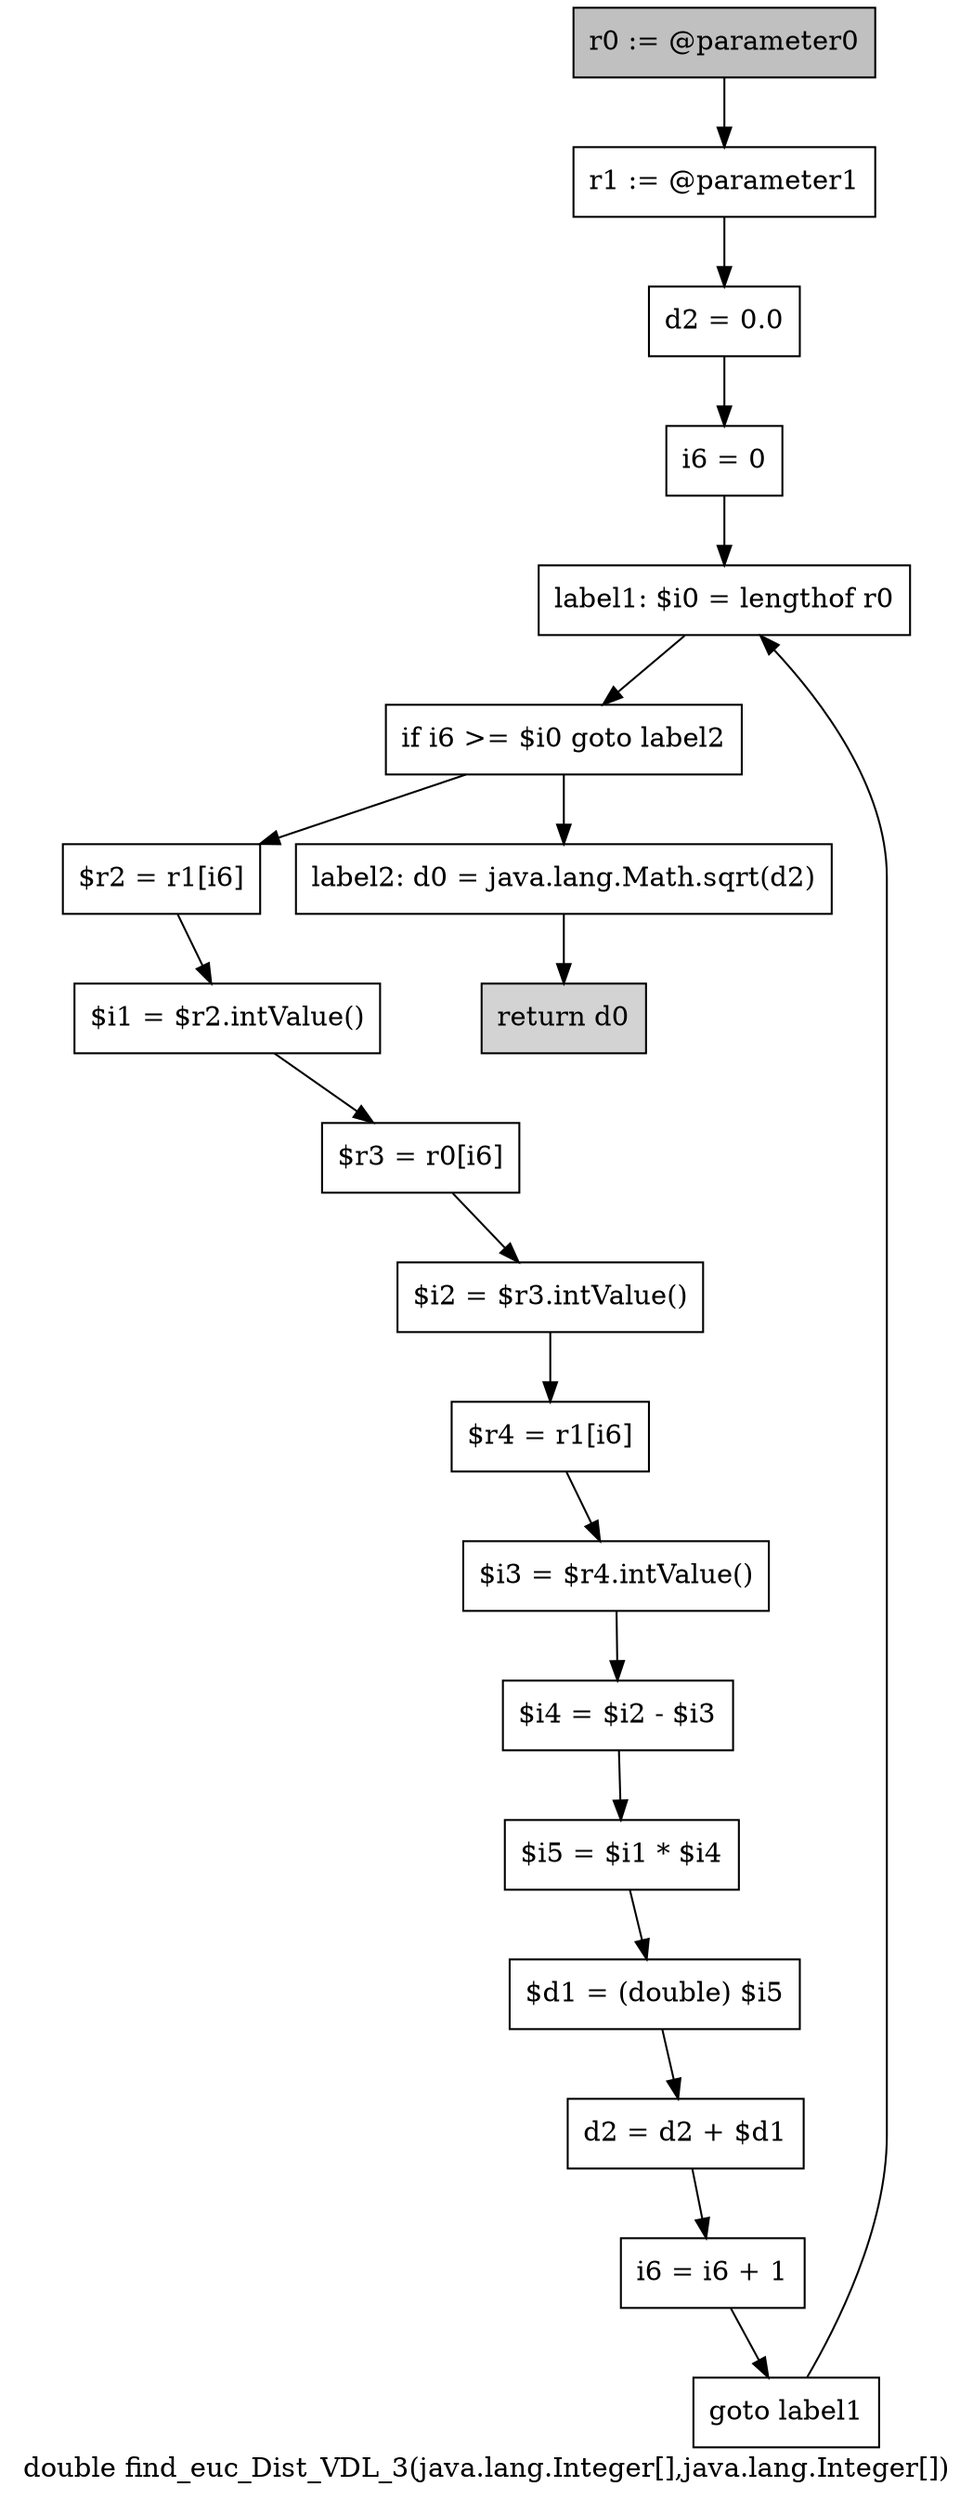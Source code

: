digraph "double find_euc_Dist_VDL_3(java.lang.Integer[],java.lang.Integer[])" {
    label="double find_euc_Dist_VDL_3(java.lang.Integer[],java.lang.Integer[])";
    node [shape=box];
    "0" [style=filled,fillcolor=gray,label="r0 := @parameter0",];
    "1" [label="r1 := @parameter1",];
    "0"->"1";
    "2" [label="d2 = 0.0",];
    "1"->"2";
    "3" [label="i6 = 0",];
    "2"->"3";
    "4" [label="label1: $i0 = lengthof r0",];
    "3"->"4";
    "5" [label="if i6 >= $i0 goto label2",];
    "4"->"5";
    "6" [label="$r2 = r1[i6]",];
    "5"->"6";
    "18" [label="label2: d0 = java.lang.Math.sqrt(d2)",];
    "5"->"18";
    "7" [label="$i1 = $r2.intValue()",];
    "6"->"7";
    "8" [label="$r3 = r0[i6]",];
    "7"->"8";
    "9" [label="$i2 = $r3.intValue()",];
    "8"->"9";
    "10" [label="$r4 = r1[i6]",];
    "9"->"10";
    "11" [label="$i3 = $r4.intValue()",];
    "10"->"11";
    "12" [label="$i4 = $i2 - $i3",];
    "11"->"12";
    "13" [label="$i5 = $i1 * $i4",];
    "12"->"13";
    "14" [label="$d1 = (double) $i5",];
    "13"->"14";
    "15" [label="d2 = d2 + $d1",];
    "14"->"15";
    "16" [label="i6 = i6 + 1",];
    "15"->"16";
    "17" [label="goto label1",];
    "16"->"17";
    "17"->"4";
    "19" [style=filled,fillcolor=lightgray,label="return d0",];
    "18"->"19";
}
